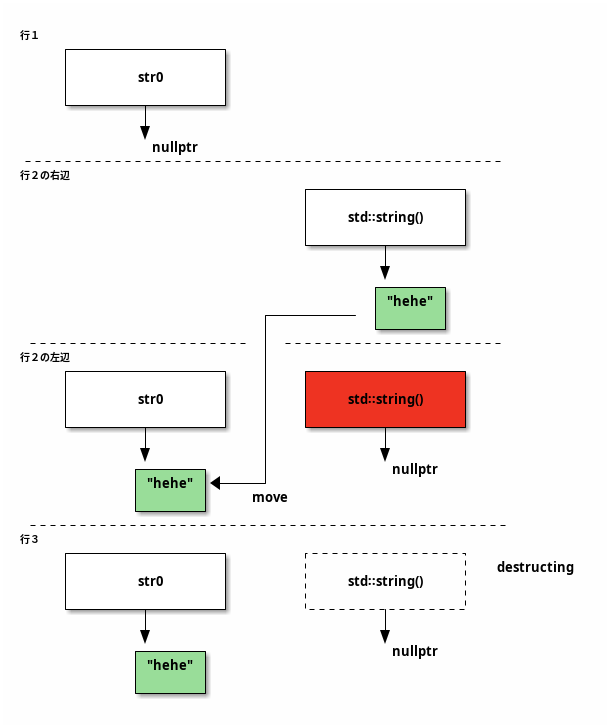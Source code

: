 @startditaa
行１
    +---------------+
    |               |
    |      str0     |
    |               |
    +-------+-------+
            |
            V
            nullptr
-=-----------------------------------------------
行２の右辺
                            +---------------+ 
                            |               | 
                            | std꞉꞉string() | 
                            |               | 
                            +-------+-------+    
                                    |
                                    V
                                   +------+        
                                   |"hehe"|
                        +--------- | cGRE |
                        |          +------+
-=--------------------- | -=---------------------
行２の左辺                   |
    +---------------+   |   +---------------+ 
    |               |   |   |               | 
    |      str0     |   |   | std꞉꞉string() | 
    |               |   |   |           cRED| 
    +-------+-------+   |   +-------+-------+    
            |           |           |
            V           |           V
           +------+     |           nullptr
           |"hehe"|<----+
           | cGRE |    move
           +------+
-=-----------------------------------------------
行３
    +---------------+       +-=-------------+ 
    |               |       |               | destructing
    |      str0     |       | std꞉꞉string() | 
    |               |       |           cRED| 
    +-------+-------+       +-------+-------+    
            |                       |
            V                       V
           +------+                 nullptr
           |"hehe"|      
           | cGRE |
           +------+
@endditaa
